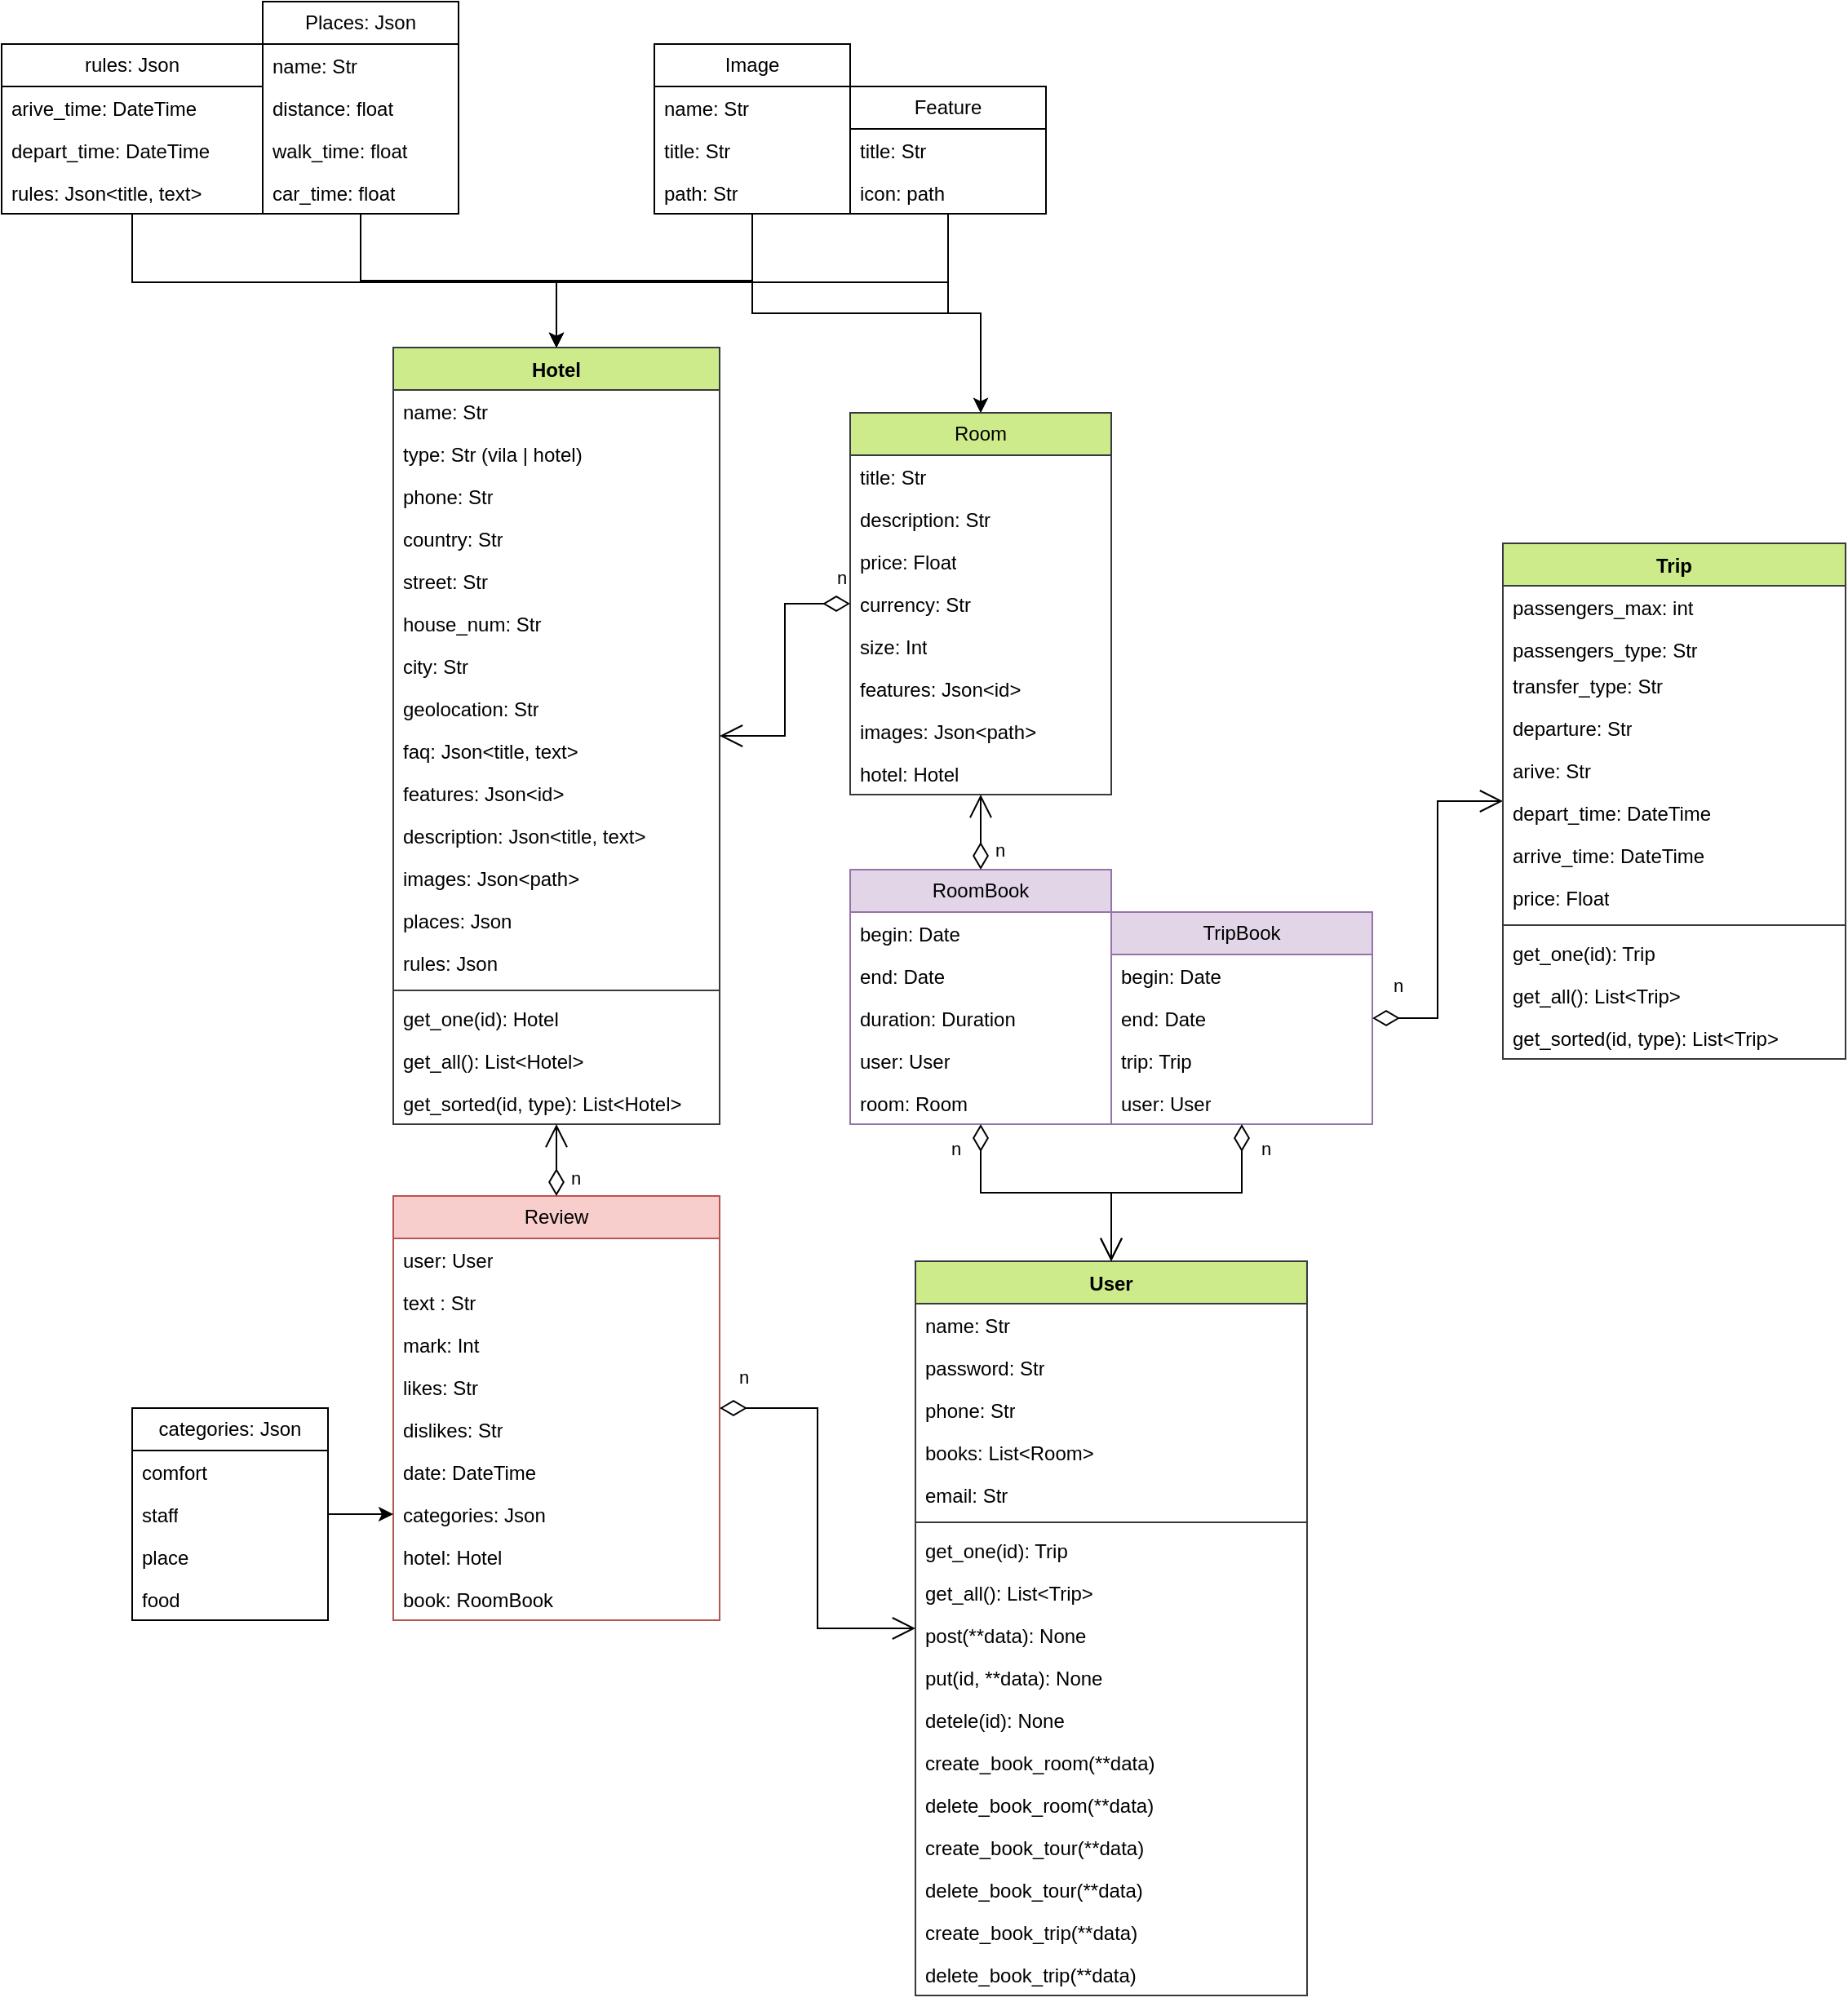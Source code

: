 <mxfile version="22.1.22" type="embed">
  <diagram name="Страница — 1" id="p5hMcluZ12smiGyu34lF">
    <mxGraphModel dx="1557" dy="760" grid="1" gridSize="10" guides="1" tooltips="1" connect="1" arrows="1" fold="1" page="1" pageScale="1" pageWidth="827" pageHeight="1169" math="0" shadow="0">
      <root>
        <mxCell id="0" />
        <mxCell id="1" parent="0" />
        <mxCell id="Hx9B3YFzggR-XkQ0YlwW-41" value="Review" style="swimlane;fontStyle=0;childLayout=stackLayout;horizontal=1;startSize=26;horizontalStack=0;resizeParent=1;resizeParentMax=0;resizeLast=0;collapsible=1;marginBottom=0;whiteSpace=wrap;html=1;fillColor=#f8cecc;strokeColor=#b85450;" parent="1" vertex="1">
          <mxGeometry x="-560" y="800" width="200" height="260" as="geometry" />
        </mxCell>
        <mxCell id="Hx9B3YFzggR-XkQ0YlwW-42" value="user: User" style="text;strokeColor=none;fillColor=none;align=left;verticalAlign=top;spacingLeft=4;spacingRight=4;overflow=hidden;rotatable=0;points=[[0,0.5],[1,0.5]];portConstraint=eastwest;whiteSpace=wrap;html=1;" parent="Hx9B3YFzggR-XkQ0YlwW-41" vertex="1">
          <mxGeometry y="26" width="200" height="26" as="geometry" />
        </mxCell>
        <mxCell id="Hx9B3YFzggR-XkQ0YlwW-43" value="text : Str" style="text;strokeColor=none;fillColor=none;align=left;verticalAlign=top;spacingLeft=4;spacingRight=4;overflow=hidden;rotatable=0;points=[[0,0.5],[1,0.5]];portConstraint=eastwest;whiteSpace=wrap;html=1;" parent="Hx9B3YFzggR-XkQ0YlwW-41" vertex="1">
          <mxGeometry y="52" width="200" height="26" as="geometry" />
        </mxCell>
        <mxCell id="Hx9B3YFzggR-XkQ0YlwW-64" value="mark: Int" style="text;strokeColor=none;fillColor=none;align=left;verticalAlign=top;spacingLeft=4;spacingRight=4;overflow=hidden;rotatable=0;points=[[0,0.5],[1,0.5]];portConstraint=eastwest;whiteSpace=wrap;html=1;" parent="Hx9B3YFzggR-XkQ0YlwW-41" vertex="1">
          <mxGeometry y="78" width="200" height="26" as="geometry" />
        </mxCell>
        <mxCell id="6WepgIcgm0la8H8Wn228-7" value="likes: Str" style="text;strokeColor=none;fillColor=none;align=left;verticalAlign=top;spacingLeft=4;spacingRight=4;overflow=hidden;rotatable=0;points=[[0,0.5],[1,0.5]];portConstraint=eastwest;whiteSpace=wrap;html=1;" parent="Hx9B3YFzggR-XkQ0YlwW-41" vertex="1">
          <mxGeometry y="104" width="200" height="26" as="geometry" />
        </mxCell>
        <mxCell id="6WepgIcgm0la8H8Wn228-8" value="dislikes: Str" style="text;strokeColor=none;fillColor=none;align=left;verticalAlign=top;spacingLeft=4;spacingRight=4;overflow=hidden;rotatable=0;points=[[0,0.5],[1,0.5]];portConstraint=eastwest;whiteSpace=wrap;html=1;" parent="Hx9B3YFzggR-XkQ0YlwW-41" vertex="1">
          <mxGeometry y="130" width="200" height="26" as="geometry" />
        </mxCell>
        <mxCell id="6WepgIcgm0la8H8Wn228-4" value="date: DateTime" style="text;strokeColor=none;fillColor=none;align=left;verticalAlign=top;spacingLeft=4;spacingRight=4;overflow=hidden;rotatable=0;points=[[0,0.5],[1,0.5]];portConstraint=eastwest;whiteSpace=wrap;html=1;" parent="Hx9B3YFzggR-XkQ0YlwW-41" vertex="1">
          <mxGeometry y="156" width="200" height="26" as="geometry" />
        </mxCell>
        <mxCell id="Hx9B3YFzggR-XkQ0YlwW-85" value="categories: Json" style="text;strokeColor=none;fillColor=none;align=left;verticalAlign=top;spacingLeft=4;spacingRight=4;overflow=hidden;rotatable=0;points=[[0,0.5],[1,0.5]];portConstraint=eastwest;whiteSpace=wrap;html=1;" parent="Hx9B3YFzggR-XkQ0YlwW-41" vertex="1">
          <mxGeometry y="182" width="200" height="26" as="geometry" />
        </mxCell>
        <mxCell id="Hx9B3YFzggR-XkQ0YlwW-56" value="hotel: Hotel" style="text;strokeColor=none;fillColor=none;align=left;verticalAlign=top;spacingLeft=4;spacingRight=4;overflow=hidden;rotatable=0;points=[[0,0.5],[1,0.5]];portConstraint=eastwest;whiteSpace=wrap;html=1;" parent="Hx9B3YFzggR-XkQ0YlwW-41" vertex="1">
          <mxGeometry y="208" width="200" height="26" as="geometry" />
        </mxCell>
        <mxCell id="6WepgIcgm0la8H8Wn228-6" value="book: RoomBook" style="text;strokeColor=none;fillColor=none;align=left;verticalAlign=top;spacingLeft=4;spacingRight=4;overflow=hidden;rotatable=0;points=[[0,0.5],[1,0.5]];portConstraint=eastwest;whiteSpace=wrap;html=1;" parent="Hx9B3YFzggR-XkQ0YlwW-41" vertex="1">
          <mxGeometry y="234" width="200" height="26" as="geometry" />
        </mxCell>
        <mxCell id="6WepgIcgm0la8H8Wn228-39" style="edgeStyle=orthogonalEdgeStyle;rounded=0;orthogonalLoop=1;jettySize=auto;html=1;" parent="1" source="Hx9B3YFzggR-XkQ0YlwW-57" target="E9uHdFI5KdrfuKEzFruB-1" edge="1">
          <mxGeometry relative="1" as="geometry">
            <Array as="points">
              <mxPoint x="-220" y="240" />
              <mxPoint x="-460" y="240" />
            </Array>
          </mxGeometry>
        </mxCell>
        <mxCell id="6WepgIcgm0la8H8Wn228-41" style="edgeStyle=orthogonalEdgeStyle;rounded=0;orthogonalLoop=1;jettySize=auto;html=1;" parent="1" source="Hx9B3YFzggR-XkQ0YlwW-57" target="Hx9B3YFzggR-XkQ0YlwW-86" edge="1">
          <mxGeometry relative="1" as="geometry" />
        </mxCell>
        <mxCell id="Hx9B3YFzggR-XkQ0YlwW-57" value="Feature" style="swimlane;fontStyle=0;childLayout=stackLayout;horizontal=1;startSize=26;horizontalStack=0;resizeParent=1;resizeParentMax=0;resizeLast=0;collapsible=1;marginBottom=0;whiteSpace=wrap;html=1;" parent="1" vertex="1">
          <mxGeometry x="-280" y="120" width="120" height="78" as="geometry" />
        </mxCell>
        <mxCell id="Hx9B3YFzggR-XkQ0YlwW-59" value="title: Str" style="text;strokeColor=none;fillColor=none;align=left;verticalAlign=top;spacingLeft=4;spacingRight=4;overflow=hidden;rotatable=0;points=[[0,0.5],[1,0.5]];portConstraint=eastwest;whiteSpace=wrap;html=1;" parent="Hx9B3YFzggR-XkQ0YlwW-57" vertex="1">
          <mxGeometry y="26" width="120" height="26" as="geometry" />
        </mxCell>
        <mxCell id="Hx9B3YFzggR-XkQ0YlwW-61" value="icon: path" style="text;strokeColor=none;fillColor=none;align=left;verticalAlign=top;spacingLeft=4;spacingRight=4;overflow=hidden;rotatable=0;points=[[0,0.5],[1,0.5]];portConstraint=eastwest;whiteSpace=wrap;html=1;" parent="Hx9B3YFzggR-XkQ0YlwW-57" vertex="1">
          <mxGeometry y="52" width="120" height="26" as="geometry" />
        </mxCell>
        <mxCell id="6WepgIcgm0la8H8Wn228-35" style="edgeStyle=orthogonalEdgeStyle;rounded=0;orthogonalLoop=1;jettySize=auto;html=1;" parent="1" source="Hx9B3YFzggR-XkQ0YlwW-79" target="Hx9B3YFzggR-XkQ0YlwW-85" edge="1">
          <mxGeometry relative="1" as="geometry" />
        </mxCell>
        <mxCell id="Hx9B3YFzggR-XkQ0YlwW-79" value="categories: Json" style="swimlane;fontStyle=0;childLayout=stackLayout;horizontal=1;startSize=26;horizontalStack=0;resizeParent=1;resizeParentMax=0;resizeLast=0;collapsible=1;marginBottom=0;whiteSpace=wrap;html=1;" parent="1" vertex="1">
          <mxGeometry x="-720" y="930" width="120" height="130" as="geometry" />
        </mxCell>
        <mxCell id="Hx9B3YFzggR-XkQ0YlwW-81" value="comfort" style="text;align=left;verticalAlign=top;spacingLeft=4;spacingRight=4;overflow=hidden;rotatable=0;points=[[0,0.5],[1,0.5]];portConstraint=eastwest;whiteSpace=wrap;html=1;" parent="Hx9B3YFzggR-XkQ0YlwW-79" vertex="1">
          <mxGeometry y="26" width="120" height="26" as="geometry" />
        </mxCell>
        <mxCell id="Hx9B3YFzggR-XkQ0YlwW-82" value="staff" style="text;strokeColor=none;fillColor=none;align=left;verticalAlign=top;spacingLeft=4;spacingRight=4;overflow=hidden;rotatable=0;points=[[0,0.5],[1,0.5]];portConstraint=eastwest;whiteSpace=wrap;html=1;" parent="Hx9B3YFzggR-XkQ0YlwW-79" vertex="1">
          <mxGeometry y="52" width="120" height="26" as="geometry" />
        </mxCell>
        <mxCell id="Hx9B3YFzggR-XkQ0YlwW-83" value="place" style="text;align=left;verticalAlign=top;spacingLeft=4;spacingRight=4;overflow=hidden;rotatable=0;points=[[0,0.5],[1,0.5]];portConstraint=eastwest;whiteSpace=wrap;html=1;" parent="Hx9B3YFzggR-XkQ0YlwW-79" vertex="1">
          <mxGeometry y="78" width="120" height="26" as="geometry" />
        </mxCell>
        <mxCell id="Hx9B3YFzggR-XkQ0YlwW-84" value="food" style="text;strokeColor=none;fillColor=none;align=left;verticalAlign=top;spacingLeft=4;spacingRight=4;overflow=hidden;rotatable=0;points=[[0,0.5],[1,0.5]];portConstraint=eastwest;whiteSpace=wrap;html=1;" parent="Hx9B3YFzggR-XkQ0YlwW-79" vertex="1">
          <mxGeometry y="104" width="120" height="26" as="geometry" />
        </mxCell>
        <mxCell id="Hx9B3YFzggR-XkQ0YlwW-86" value="Room" style="swimlane;fontStyle=0;childLayout=stackLayout;horizontal=1;startSize=26;fillColor=#cdeb8b;horizontalStack=0;resizeParent=1;resizeParentMax=0;resizeLast=0;collapsible=1;marginBottom=0;whiteSpace=wrap;html=1;strokeColor=#36393d;" parent="1" vertex="1">
          <mxGeometry x="-280" y="320" width="160" height="234" as="geometry" />
        </mxCell>
        <mxCell id="Hx9B3YFzggR-XkQ0YlwW-87" value="title: Str&amp;nbsp;" style="text;strokeColor=none;fillColor=none;align=left;verticalAlign=top;spacingLeft=4;spacingRight=4;overflow=hidden;rotatable=0;points=[[0,0.5],[1,0.5]];portConstraint=eastwest;whiteSpace=wrap;html=1;" parent="Hx9B3YFzggR-XkQ0YlwW-86" vertex="1">
          <mxGeometry y="26" width="160" height="26" as="geometry" />
        </mxCell>
        <mxCell id="Hx9B3YFzggR-XkQ0YlwW-88" value="description: Str" style="text;strokeColor=none;fillColor=none;align=left;verticalAlign=top;spacingLeft=4;spacingRight=4;overflow=hidden;rotatable=0;points=[[0,0.5],[1,0.5]];portConstraint=eastwest;whiteSpace=wrap;html=1;" parent="Hx9B3YFzggR-XkQ0YlwW-86" vertex="1">
          <mxGeometry y="52" width="160" height="26" as="geometry" />
        </mxCell>
        <mxCell id="JrtOrTjoOMpsMlWR7BbE-1" value="price: Float" style="text;strokeColor=none;fillColor=none;align=left;verticalAlign=top;spacingLeft=4;spacingRight=4;overflow=hidden;rotatable=0;points=[[0,0.5],[1,0.5]];portConstraint=eastwest;whiteSpace=wrap;html=1;" parent="Hx9B3YFzggR-XkQ0YlwW-86" vertex="1">
          <mxGeometry y="78" width="160" height="26" as="geometry" />
        </mxCell>
        <mxCell id="JrtOrTjoOMpsMlWR7BbE-2" value="currency: Str" style="text;strokeColor=none;fillColor=none;align=left;verticalAlign=top;spacingLeft=4;spacingRight=4;overflow=hidden;rotatable=0;points=[[0,0.5],[1,0.5]];portConstraint=eastwest;whiteSpace=wrap;html=1;" parent="Hx9B3YFzggR-XkQ0YlwW-86" vertex="1">
          <mxGeometry y="104" width="160" height="26" as="geometry" />
        </mxCell>
        <mxCell id="JrtOrTjoOMpsMlWR7BbE-3" value="size: Int" style="text;strokeColor=none;fillColor=none;align=left;verticalAlign=top;spacingLeft=4;spacingRight=4;overflow=hidden;rotatable=0;points=[[0,0.5],[1,0.5]];portConstraint=eastwest;whiteSpace=wrap;html=1;" parent="Hx9B3YFzggR-XkQ0YlwW-86" vertex="1">
          <mxGeometry y="130" width="160" height="26" as="geometry" />
        </mxCell>
        <mxCell id="JrtOrTjoOMpsMlWR7BbE-4" value="features: Json&amp;lt;id&amp;gt;" style="text;strokeColor=none;fillColor=none;align=left;verticalAlign=top;spacingLeft=4;spacingRight=4;overflow=hidden;rotatable=0;points=[[0,0.5],[1,0.5]];portConstraint=eastwest;whiteSpace=wrap;html=1;" parent="Hx9B3YFzggR-XkQ0YlwW-86" vertex="1">
          <mxGeometry y="156" width="160" height="26" as="geometry" />
        </mxCell>
        <mxCell id="JrtOrTjoOMpsMlWR7BbE-7" value="images: Json&amp;lt;path&amp;gt;" style="text;strokeColor=none;fillColor=none;align=left;verticalAlign=top;spacingLeft=4;spacingRight=4;overflow=hidden;rotatable=0;points=[[0,0.5],[1,0.5]];portConstraint=eastwest;whiteSpace=wrap;html=1;" parent="Hx9B3YFzggR-XkQ0YlwW-86" vertex="1">
          <mxGeometry y="182" width="160" height="26" as="geometry" />
        </mxCell>
        <mxCell id="6WepgIcgm0la8H8Wn228-31" value="hotel: Hotel" style="text;strokeColor=none;fillColor=none;align=left;verticalAlign=top;spacingLeft=4;spacingRight=4;overflow=hidden;rotatable=0;points=[[0,0.5],[1,0.5]];portConstraint=eastwest;whiteSpace=wrap;html=1;" parent="Hx9B3YFzggR-XkQ0YlwW-86" vertex="1">
          <mxGeometry y="208" width="160" height="26" as="geometry" />
        </mxCell>
        <mxCell id="6WepgIcgm0la8H8Wn228-36" style="edgeStyle=orthogonalEdgeStyle;rounded=0;orthogonalLoop=1;jettySize=auto;html=1;" parent="1" source="jICVDOvCESL_iFq_EcYv-5" target="E9uHdFI5KdrfuKEzFruB-1" edge="1">
          <mxGeometry relative="1" as="geometry" />
        </mxCell>
        <mxCell id="jICVDOvCESL_iFq_EcYv-5" value="Places&lt;span style=&quot;text-align: left;&quot;&gt;: Json&lt;/span&gt;" style="swimlane;fontStyle=0;childLayout=stackLayout;horizontal=1;startSize=26;fillColor=none;horizontalStack=0;resizeParent=1;resizeParentMax=0;resizeLast=0;collapsible=1;marginBottom=0;whiteSpace=wrap;html=1;" parent="1" vertex="1">
          <mxGeometry x="-640" y="68" width="120" height="130" as="geometry" />
        </mxCell>
        <mxCell id="jICVDOvCESL_iFq_EcYv-6" value="name: Str" style="text;strokeColor=none;fillColor=none;align=left;verticalAlign=top;spacingLeft=4;spacingRight=4;overflow=hidden;rotatable=0;points=[[0,0.5],[1,0.5]];portConstraint=eastwest;whiteSpace=wrap;html=1;" parent="jICVDOvCESL_iFq_EcYv-5" vertex="1">
          <mxGeometry y="26" width="120" height="26" as="geometry" />
        </mxCell>
        <mxCell id="jICVDOvCESL_iFq_EcYv-7" value="distance: float" style="text;strokeColor=none;fillColor=none;align=left;verticalAlign=top;spacingLeft=4;spacingRight=4;overflow=hidden;rotatable=0;points=[[0,0.5],[1,0.5]];portConstraint=eastwest;whiteSpace=wrap;html=1;" parent="jICVDOvCESL_iFq_EcYv-5" vertex="1">
          <mxGeometry y="52" width="120" height="26" as="geometry" />
        </mxCell>
        <mxCell id="jICVDOvCESL_iFq_EcYv-10" value="walk_time: float" style="text;strokeColor=none;fillColor=none;align=left;verticalAlign=top;spacingLeft=4;spacingRight=4;overflow=hidden;rotatable=0;points=[[0,0.5],[1,0.5]];portConstraint=eastwest;whiteSpace=wrap;html=1;" parent="jICVDOvCESL_iFq_EcYv-5" vertex="1">
          <mxGeometry y="78" width="120" height="26" as="geometry" />
        </mxCell>
        <mxCell id="jICVDOvCESL_iFq_EcYv-8" value="car_time: float" style="text;strokeColor=none;fillColor=none;align=left;verticalAlign=top;spacingLeft=4;spacingRight=4;overflow=hidden;rotatable=0;points=[[0,0.5],[1,0.5]];portConstraint=eastwest;whiteSpace=wrap;html=1;" parent="jICVDOvCESL_iFq_EcYv-5" vertex="1">
          <mxGeometry y="104" width="120" height="26" as="geometry" />
        </mxCell>
        <mxCell id="RuQrUU8VTZqXBXEjSGmL-28" value="RoomBook" style="swimlane;fontStyle=0;childLayout=stackLayout;horizontal=1;startSize=26;fillColor=#e1d5e7;horizontalStack=0;resizeParent=1;resizeParentMax=0;resizeLast=0;collapsible=1;marginBottom=0;whiteSpace=wrap;html=1;strokeColor=#9673a6;" parent="1" vertex="1">
          <mxGeometry x="-280" y="600" width="160" height="156" as="geometry" />
        </mxCell>
        <mxCell id="RuQrUU8VTZqXBXEjSGmL-38" value="begin: Date" style="text;strokeColor=none;fillColor=none;align=left;verticalAlign=top;spacingLeft=4;spacingRight=4;overflow=hidden;rotatable=0;points=[[0,0.5],[1,0.5]];portConstraint=eastwest;whiteSpace=wrap;html=1;" parent="RuQrUU8VTZqXBXEjSGmL-28" vertex="1">
          <mxGeometry y="26" width="160" height="26" as="geometry" />
        </mxCell>
        <mxCell id="JrtOrTjoOMpsMlWR7BbE-10" value="end: Date" style="text;strokeColor=none;fillColor=none;align=left;verticalAlign=top;spacingLeft=4;spacingRight=4;overflow=hidden;rotatable=0;points=[[0,0.5],[1,0.5]];portConstraint=eastwest;whiteSpace=wrap;html=1;" parent="RuQrUU8VTZqXBXEjSGmL-28" vertex="1">
          <mxGeometry y="52" width="160" height="26" as="geometry" />
        </mxCell>
        <mxCell id="JrtOrTjoOMpsMlWR7BbE-11" value="duration: Duration" style="text;strokeColor=none;fillColor=none;align=left;verticalAlign=top;spacingLeft=4;spacingRight=4;overflow=hidden;rotatable=0;points=[[0,0.5],[1,0.5]];portConstraint=eastwest;whiteSpace=wrap;html=1;" parent="RuQrUU8VTZqXBXEjSGmL-28" vertex="1">
          <mxGeometry y="78" width="160" height="26" as="geometry" />
        </mxCell>
        <mxCell id="RuQrUU8VTZqXBXEjSGmL-31" value="user: User" style="text;strokeColor=none;fillColor=none;align=left;verticalAlign=top;spacingLeft=4;spacingRight=4;overflow=hidden;rotatable=0;points=[[0,0.5],[1,0.5]];portConstraint=eastwest;whiteSpace=wrap;html=1;" parent="RuQrUU8VTZqXBXEjSGmL-28" vertex="1">
          <mxGeometry y="104" width="160" height="26" as="geometry" />
        </mxCell>
        <mxCell id="RuQrUU8VTZqXBXEjSGmL-30" value="room: Room" style="text;strokeColor=none;fillColor=none;align=left;verticalAlign=top;spacingLeft=4;spacingRight=4;overflow=hidden;rotatable=0;points=[[0,0.5],[1,0.5]];portConstraint=eastwest;whiteSpace=wrap;html=1;" parent="RuQrUU8VTZqXBXEjSGmL-28" vertex="1">
          <mxGeometry y="130" width="160" height="26" as="geometry" />
        </mxCell>
        <mxCell id="RuQrUU8VTZqXBXEjSGmL-44" value="TripBook" style="swimlane;fontStyle=0;childLayout=stackLayout;horizontal=1;startSize=26;fillColor=#e1d5e7;horizontalStack=0;resizeParent=1;resizeParentMax=0;resizeLast=0;collapsible=1;marginBottom=0;whiteSpace=wrap;html=1;strokeColor=#9673a6;" parent="1" vertex="1">
          <mxGeometry x="-120" y="626" width="160" height="130" as="geometry" />
        </mxCell>
        <mxCell id="6WepgIcgm0la8H8Wn228-1" value="begin: Date" style="text;strokeColor=none;fillColor=none;align=left;verticalAlign=top;spacingLeft=4;spacingRight=4;overflow=hidden;rotatable=0;points=[[0,0.5],[1,0.5]];portConstraint=eastwest;whiteSpace=wrap;html=1;" parent="RuQrUU8VTZqXBXEjSGmL-44" vertex="1">
          <mxGeometry y="26" width="160" height="26" as="geometry" />
        </mxCell>
        <mxCell id="6WepgIcgm0la8H8Wn228-2" value="end: Date" style="text;strokeColor=none;fillColor=none;align=left;verticalAlign=top;spacingLeft=4;spacingRight=4;overflow=hidden;rotatable=0;points=[[0,0.5],[1,0.5]];portConstraint=eastwest;whiteSpace=wrap;html=1;" parent="RuQrUU8VTZqXBXEjSGmL-44" vertex="1">
          <mxGeometry y="52" width="160" height="26" as="geometry" />
        </mxCell>
        <mxCell id="RuQrUU8VTZqXBXEjSGmL-45" value="trip: Trip" style="text;strokeColor=none;fillColor=none;align=left;verticalAlign=top;spacingLeft=4;spacingRight=4;overflow=hidden;rotatable=0;points=[[0,0.5],[1,0.5]];portConstraint=eastwest;whiteSpace=wrap;html=1;" parent="RuQrUU8VTZqXBXEjSGmL-44" vertex="1">
          <mxGeometry y="78" width="160" height="26" as="geometry" />
        </mxCell>
        <mxCell id="RuQrUU8VTZqXBXEjSGmL-46" value="user: User" style="text;strokeColor=none;fillColor=none;align=left;verticalAlign=top;spacingLeft=4;spacingRight=4;overflow=hidden;rotatable=0;points=[[0,0.5],[1,0.5]];portConstraint=eastwest;whiteSpace=wrap;html=1;" parent="RuQrUU8VTZqXBXEjSGmL-44" vertex="1">
          <mxGeometry y="104" width="160" height="26" as="geometry" />
        </mxCell>
        <mxCell id="RuQrUU8VTZqXBXEjSGmL-60" value="n" style="endArrow=open;html=1;endSize=12;startArrow=diamondThin;startSize=14;startFill=0;edgeStyle=orthogonalEdgeStyle;align=left;verticalAlign=bottom;rounded=0;" parent="1" source="RuQrUU8VTZqXBXEjSGmL-44" target="E9uHdFI5KdrfuKEzFruB-10" edge="1">
          <mxGeometry x="-0.903" y="11" relative="1" as="geometry">
            <mxPoint x="101" y="297" as="sourcePoint" />
            <mxPoint x="141" y="316" as="targetPoint" />
            <mxPoint as="offset" />
          </mxGeometry>
        </mxCell>
        <mxCell id="E9uHdFI5KdrfuKEzFruB-1" value="Hotel" style="swimlane;fontStyle=1;align=center;verticalAlign=top;childLayout=stackLayout;horizontal=1;startSize=26;horizontalStack=0;resizeParent=1;resizeParentMax=0;resizeLast=0;collapsible=1;marginBottom=0;whiteSpace=wrap;html=1;fillColor=#cdeb8b;strokeColor=#36393d;" parent="1" vertex="1">
          <mxGeometry x="-560" y="280" width="200" height="476" as="geometry" />
        </mxCell>
        <mxCell id="Hx9B3YFzggR-XkQ0YlwW-4" value="name: Str" style="text;strokeColor=none;fillColor=none;align=left;verticalAlign=top;spacingLeft=4;spacingRight=4;overflow=hidden;rotatable=0;points=[[0,0.5],[1,0.5]];portConstraint=eastwest;whiteSpace=wrap;html=1;" parent="E9uHdFI5KdrfuKEzFruB-1" vertex="1">
          <mxGeometry y="26" width="200" height="26" as="geometry" />
        </mxCell>
        <mxCell id="RuQrUU8VTZqXBXEjSGmL-19" value="type: Str (vila | hotel)" style="text;strokeColor=none;fillColor=none;align=left;verticalAlign=top;spacingLeft=4;spacingRight=4;overflow=hidden;rotatable=0;points=[[0,0.5],[1,0.5]];portConstraint=eastwest;whiteSpace=wrap;html=1;" parent="E9uHdFI5KdrfuKEzFruB-1" vertex="1">
          <mxGeometry y="52" width="200" height="26" as="geometry" />
        </mxCell>
        <mxCell id="Hx9B3YFzggR-XkQ0YlwW-26" value="phone: Str" style="text;strokeColor=none;fillColor=none;align=left;verticalAlign=top;spacingLeft=4;spacingRight=4;overflow=hidden;rotatable=0;points=[[0,0.5],[1,0.5]];portConstraint=eastwest;whiteSpace=wrap;html=1;" parent="E9uHdFI5KdrfuKEzFruB-1" vertex="1">
          <mxGeometry y="78" width="200" height="26" as="geometry" />
        </mxCell>
        <mxCell id="E9uHdFI5KdrfuKEzFruB-5" value="country: Str" style="text;strokeColor=none;fillColor=none;align=left;verticalAlign=top;spacingLeft=4;spacingRight=4;overflow=hidden;rotatable=0;points=[[0,0.5],[1,0.5]];portConstraint=eastwest;whiteSpace=wrap;html=1;" parent="E9uHdFI5KdrfuKEzFruB-1" vertex="1">
          <mxGeometry y="104" width="200" height="26" as="geometry" />
        </mxCell>
        <mxCell id="Hx9B3YFzggR-XkQ0YlwW-20" value="street: Str" style="text;strokeColor=none;fillColor=none;align=left;verticalAlign=top;spacingLeft=4;spacingRight=4;overflow=hidden;rotatable=0;points=[[0,0.5],[1,0.5]];portConstraint=eastwest;whiteSpace=wrap;html=1;" parent="E9uHdFI5KdrfuKEzFruB-1" vertex="1">
          <mxGeometry y="130" width="200" height="26" as="geometry" />
        </mxCell>
        <mxCell id="Hx9B3YFzggR-XkQ0YlwW-21" value="house_num: Str" style="text;strokeColor=none;fillColor=none;align=left;verticalAlign=top;spacingLeft=4;spacingRight=4;overflow=hidden;rotatable=0;points=[[0,0.5],[1,0.5]];portConstraint=eastwest;whiteSpace=wrap;html=1;" parent="E9uHdFI5KdrfuKEzFruB-1" vertex="1">
          <mxGeometry y="156" width="200" height="26" as="geometry" />
        </mxCell>
        <mxCell id="Hx9B3YFzggR-XkQ0YlwW-15" value="city: Str" style="text;strokeColor=none;fillColor=none;align=left;verticalAlign=top;spacingLeft=4;spacingRight=4;overflow=hidden;rotatable=0;points=[[0,0.5],[1,0.5]];portConstraint=eastwest;whiteSpace=wrap;html=1;" parent="E9uHdFI5KdrfuKEzFruB-1" vertex="1">
          <mxGeometry y="182" width="200" height="26" as="geometry" />
        </mxCell>
        <mxCell id="Hx9B3YFzggR-XkQ0YlwW-23" value="geolocation: Str" style="text;strokeColor=none;fillColor=none;align=left;verticalAlign=top;spacingLeft=4;spacingRight=4;overflow=hidden;rotatable=0;points=[[0,0.5],[1,0.5]];portConstraint=eastwest;whiteSpace=wrap;html=1;" parent="E9uHdFI5KdrfuKEzFruB-1" vertex="1">
          <mxGeometry y="208" width="200" height="26" as="geometry" />
        </mxCell>
        <mxCell id="6WepgIcgm0la8H8Wn228-11" value="faq: Json&amp;lt;title, text&amp;gt;" style="text;strokeColor=none;fillColor=none;align=left;verticalAlign=top;spacingLeft=4;spacingRight=4;overflow=hidden;rotatable=0;points=[[0,0.5],[1,0.5]];portConstraint=eastwest;whiteSpace=wrap;html=1;" parent="E9uHdFI5KdrfuKEzFruB-1" vertex="1">
          <mxGeometry y="234" width="200" height="26" as="geometry" />
        </mxCell>
        <mxCell id="JrtOrTjoOMpsMlWR7BbE-6" value="features: Json&amp;lt;id&amp;gt;" style="text;strokeColor=none;fillColor=none;align=left;verticalAlign=top;spacingLeft=4;spacingRight=4;overflow=hidden;rotatable=0;points=[[0,0.5],[1,0.5]];portConstraint=eastwest;whiteSpace=wrap;html=1;" parent="E9uHdFI5KdrfuKEzFruB-1" vertex="1">
          <mxGeometry y="260" width="200" height="26" as="geometry" />
        </mxCell>
        <mxCell id="6WepgIcgm0la8H8Wn228-10" value="description: Json&amp;lt;title, text&amp;gt;" style="text;strokeColor=none;fillColor=none;align=left;verticalAlign=top;spacingLeft=4;spacingRight=4;overflow=hidden;rotatable=0;points=[[0,0.5],[1,0.5]];portConstraint=eastwest;whiteSpace=wrap;html=1;" parent="E9uHdFI5KdrfuKEzFruB-1" vertex="1">
          <mxGeometry y="286" width="200" height="26" as="geometry" />
        </mxCell>
        <mxCell id="JrtOrTjoOMpsMlWR7BbE-8" value="images: Json&amp;lt;path&amp;gt;" style="text;strokeColor=none;fillColor=none;align=left;verticalAlign=top;spacingLeft=4;spacingRight=4;overflow=hidden;rotatable=0;points=[[0,0.5],[1,0.5]];portConstraint=eastwest;whiteSpace=wrap;html=1;" parent="E9uHdFI5KdrfuKEzFruB-1" vertex="1">
          <mxGeometry y="312" width="200" height="26" as="geometry" />
        </mxCell>
        <mxCell id="JrtOrTjoOMpsMlWR7BbE-9" value="places: Json" style="text;strokeColor=none;fillColor=none;align=left;verticalAlign=top;spacingLeft=4;spacingRight=4;overflow=hidden;rotatable=0;points=[[0,0.5],[1,0.5]];portConstraint=eastwest;whiteSpace=wrap;html=1;" parent="E9uHdFI5KdrfuKEzFruB-1" vertex="1">
          <mxGeometry y="338" width="200" height="26" as="geometry" />
        </mxCell>
        <mxCell id="Hx9B3YFzggR-XkQ0YlwW-35" value="rules: Json" style="text;strokeColor=none;fillColor=none;align=left;verticalAlign=top;spacingLeft=4;spacingRight=4;overflow=hidden;rotatable=0;points=[[0,0.5],[1,0.5]];portConstraint=eastwest;whiteSpace=wrap;html=1;" parent="E9uHdFI5KdrfuKEzFruB-1" vertex="1">
          <mxGeometry y="364" width="200" height="26" as="geometry" />
        </mxCell>
        <mxCell id="E9uHdFI5KdrfuKEzFruB-3" value="" style="line;strokeWidth=1;fillColor=none;align=left;verticalAlign=middle;spacingTop=-1;spacingLeft=3;spacingRight=3;rotatable=0;labelPosition=right;points=[];portConstraint=eastwest;strokeColor=inherit;" parent="E9uHdFI5KdrfuKEzFruB-1" vertex="1">
          <mxGeometry y="390" width="200" height="8" as="geometry" />
        </mxCell>
        <mxCell id="E9uHdFI5KdrfuKEzFruB-4" value="get_one(id): Hotel" style="text;strokeColor=none;fillColor=none;align=left;verticalAlign=top;spacingLeft=4;spacingRight=4;overflow=hidden;rotatable=0;points=[[0,0.5],[1,0.5]];portConstraint=eastwest;whiteSpace=wrap;html=1;" parent="E9uHdFI5KdrfuKEzFruB-1" vertex="1">
          <mxGeometry y="398" width="200" height="26" as="geometry" />
        </mxCell>
        <mxCell id="E9uHdFI5KdrfuKEzFruB-6" value="get_all(): List&amp;lt;Hotel&amp;gt;" style="text;strokeColor=none;fillColor=none;align=left;verticalAlign=top;spacingLeft=4;spacingRight=4;overflow=hidden;rotatable=0;points=[[0,0.5],[1,0.5]];portConstraint=eastwest;whiteSpace=wrap;html=1;" parent="E9uHdFI5KdrfuKEzFruB-1" vertex="1">
          <mxGeometry y="424" width="200" height="26" as="geometry" />
        </mxCell>
        <mxCell id="E9uHdFI5KdrfuKEzFruB-7" value="get_sorted(id, type): List&amp;lt;Hotel&amp;gt;" style="text;strokeColor=none;fillColor=none;align=left;verticalAlign=top;spacingLeft=4;spacingRight=4;overflow=hidden;rotatable=0;points=[[0,0.5],[1,0.5]];portConstraint=eastwest;whiteSpace=wrap;html=1;" parent="E9uHdFI5KdrfuKEzFruB-1" vertex="1">
          <mxGeometry y="450" width="200" height="26" as="geometry" />
        </mxCell>
        <mxCell id="E9uHdFI5KdrfuKEzFruB-10" value="Trip" style="swimlane;fontStyle=1;align=center;verticalAlign=top;childLayout=stackLayout;horizontal=1;startSize=26;horizontalStack=0;resizeParent=1;resizeParentMax=0;resizeLast=0;collapsible=1;marginBottom=0;whiteSpace=wrap;html=1;fillColor=#cdeb8b;strokeColor=#36393d;" parent="1" vertex="1">
          <mxGeometry x="120" y="400" width="210" height="316" as="geometry" />
        </mxCell>
        <mxCell id="36" value="passengers_max: int" style="text;strokeColor=none;fillColor=none;align=left;verticalAlign=top;spacingLeft=4;spacingRight=4;overflow=hidden;rotatable=0;points=[[0,0.5],[1,0.5]];portConstraint=eastwest;whiteSpace=wrap;html=1;" parent="E9uHdFI5KdrfuKEzFruB-10" vertex="1">
          <mxGeometry y="26" width="210" height="26" as="geometry" />
        </mxCell>
        <mxCell id="54" value="passengers_type: Str" style="text;strokeColor=none;fillColor=none;align=left;verticalAlign=top;spacingLeft=4;spacingRight=4;overflow=hidden;rotatable=0;points=[[0,0.5],[1,0.5]];portConstraint=eastwest;whiteSpace=wrap;html=1;" parent="E9uHdFI5KdrfuKEzFruB-10" vertex="1">
          <mxGeometry y="52" width="210" height="22" as="geometry" />
        </mxCell>
        <mxCell id="55" value="transfer_type: Str" style="text;strokeColor=none;fillColor=none;align=left;verticalAlign=top;spacingLeft=4;spacingRight=4;overflow=hidden;rotatable=0;points=[[0,0.5],[1,0.5]];portConstraint=eastwest;whiteSpace=wrap;html=1;" parent="E9uHdFI5KdrfuKEzFruB-10" vertex="1">
          <mxGeometry y="74" width="210" height="26" as="geometry" />
        </mxCell>
        <mxCell id="58" value="departure: Str" style="text;strokeColor=none;fillColor=none;align=left;verticalAlign=top;spacingLeft=4;spacingRight=4;overflow=hidden;rotatable=0;points=[[0,0.5],[1,0.5]];portConstraint=eastwest;whiteSpace=wrap;html=1;" parent="E9uHdFI5KdrfuKEzFruB-10" vertex="1">
          <mxGeometry y="100" width="210" height="26" as="geometry" />
        </mxCell>
        <mxCell id="60" value="arive: Str" style="text;strokeColor=none;fillColor=none;align=left;verticalAlign=top;spacingLeft=4;spacingRight=4;overflow=hidden;rotatable=0;points=[[0,0.5],[1,0.5]];portConstraint=eastwest;whiteSpace=wrap;html=1;" parent="E9uHdFI5KdrfuKEzFruB-10" vertex="1">
          <mxGeometry y="126" width="210" height="26" as="geometry" />
        </mxCell>
        <mxCell id="RuQrUU8VTZqXBXEjSGmL-50" value="depart_time: DateTime" style="text;strokeColor=none;fillColor=none;align=left;verticalAlign=top;spacingLeft=4;spacingRight=4;overflow=hidden;rotatable=0;points=[[0,0.5],[1,0.5]];portConstraint=eastwest;whiteSpace=wrap;html=1;" parent="E9uHdFI5KdrfuKEzFruB-10" vertex="1">
          <mxGeometry y="152" width="210" height="26" as="geometry" />
        </mxCell>
        <mxCell id="37" value="arrive_time: DateTime" style="text;strokeColor=none;fillColor=none;align=left;verticalAlign=top;spacingLeft=4;spacingRight=4;overflow=hidden;rotatable=0;points=[[0,0.5],[1,0.5]];portConstraint=eastwest;whiteSpace=wrap;html=1;" parent="E9uHdFI5KdrfuKEzFruB-10" vertex="1">
          <mxGeometry y="178" width="210" height="26" as="geometry" />
        </mxCell>
        <mxCell id="41" value="price: Float" style="text;strokeColor=none;fillColor=none;align=left;verticalAlign=top;spacingLeft=4;spacingRight=4;overflow=hidden;rotatable=0;points=[[0,0.5],[1,0.5]];portConstraint=eastwest;whiteSpace=wrap;html=1;" parent="E9uHdFI5KdrfuKEzFruB-10" vertex="1">
          <mxGeometry y="204" width="210" height="26" as="geometry" />
        </mxCell>
        <mxCell id="E9uHdFI5KdrfuKEzFruB-20" value="" style="line;strokeWidth=1;fillColor=none;align=left;verticalAlign=middle;spacingTop=-1;spacingLeft=3;spacingRight=3;rotatable=0;labelPosition=right;points=[];portConstraint=eastwest;strokeColor=inherit;" parent="E9uHdFI5KdrfuKEzFruB-10" vertex="1">
          <mxGeometry y="230" width="210" height="8" as="geometry" />
        </mxCell>
        <mxCell id="E9uHdFI5KdrfuKEzFruB-21" value="get_one(id): Trip" style="text;strokeColor=none;fillColor=none;align=left;verticalAlign=top;spacingLeft=4;spacingRight=4;overflow=hidden;rotatable=0;points=[[0,0.5],[1,0.5]];portConstraint=eastwest;whiteSpace=wrap;html=1;" parent="E9uHdFI5KdrfuKEzFruB-10" vertex="1">
          <mxGeometry y="238" width="210" height="26" as="geometry" />
        </mxCell>
        <mxCell id="E9uHdFI5KdrfuKEzFruB-22" value="get_all(): List&amp;lt;Trip&amp;gt;" style="text;strokeColor=none;fillColor=none;align=left;verticalAlign=top;spacingLeft=4;spacingRight=4;overflow=hidden;rotatable=0;points=[[0,0.5],[1,0.5]];portConstraint=eastwest;whiteSpace=wrap;html=1;" parent="E9uHdFI5KdrfuKEzFruB-10" vertex="1">
          <mxGeometry y="264" width="210" height="26" as="geometry" />
        </mxCell>
        <mxCell id="E9uHdFI5KdrfuKEzFruB-23" value="get_sorted(id, type): List&amp;lt;Trip&amp;gt;" style="text;strokeColor=none;fillColor=none;align=left;verticalAlign=top;spacingLeft=4;spacingRight=4;overflow=hidden;rotatable=0;points=[[0,0.5],[1,0.5]];portConstraint=eastwest;whiteSpace=wrap;html=1;" parent="E9uHdFI5KdrfuKEzFruB-10" vertex="1">
          <mxGeometry y="290" width="210" height="26" as="geometry" />
        </mxCell>
        <mxCell id="E9uHdFI5KdrfuKEzFruB-25" value="User" style="swimlane;fontStyle=1;align=center;verticalAlign=top;childLayout=stackLayout;horizontal=1;startSize=26;horizontalStack=0;resizeParent=1;resizeParentMax=0;resizeLast=0;collapsible=1;marginBottom=0;whiteSpace=wrap;html=1;fillColor=#cdeb8b;strokeColor=#36393d;" parent="1" vertex="1">
          <mxGeometry x="-240" y="840" width="240" height="450" as="geometry" />
        </mxCell>
        <mxCell id="RuQrUU8VTZqXBXEjSGmL-2" value="name: Str" style="text;strokeColor=none;fillColor=none;align=left;verticalAlign=top;spacingLeft=4;spacingRight=4;overflow=hidden;rotatable=0;points=[[0,0.5],[1,0.5]];portConstraint=eastwest;whiteSpace=wrap;html=1;" parent="E9uHdFI5KdrfuKEzFruB-25" vertex="1">
          <mxGeometry y="26" width="240" height="26" as="geometry" />
        </mxCell>
        <mxCell id="RuQrUU8VTZqXBXEjSGmL-27" value="password: Str" style="text;strokeColor=none;fillColor=none;align=left;verticalAlign=top;spacingLeft=4;spacingRight=4;overflow=hidden;rotatable=0;points=[[0,0.5],[1,0.5]];portConstraint=eastwest;whiteSpace=wrap;html=1;" parent="E9uHdFI5KdrfuKEzFruB-25" vertex="1">
          <mxGeometry y="52" width="240" height="26" as="geometry" />
        </mxCell>
        <mxCell id="RuQrUU8VTZqXBXEjSGmL-3" value="phone: Str" style="text;strokeColor=none;fillColor=none;align=left;verticalAlign=top;spacingLeft=4;spacingRight=4;overflow=hidden;rotatable=0;points=[[0,0.5],[1,0.5]];portConstraint=eastwest;whiteSpace=wrap;html=1;" parent="E9uHdFI5KdrfuKEzFruB-25" vertex="1">
          <mxGeometry y="78" width="240" height="26" as="geometry" />
        </mxCell>
        <mxCell id="RuQrUU8VTZqXBXEjSGmL-13" value="books: List&amp;lt;Room&amp;gt;" style="text;strokeColor=none;fillColor=none;align=left;verticalAlign=top;spacingLeft=4;spacingRight=4;overflow=hidden;rotatable=0;points=[[0,0.5],[1,0.5]];portConstraint=eastwest;whiteSpace=wrap;html=1;" parent="E9uHdFI5KdrfuKEzFruB-25" vertex="1">
          <mxGeometry y="104" width="240" height="26" as="geometry" />
        </mxCell>
        <mxCell id="RuQrUU8VTZqXBXEjSGmL-4" value="email: Str" style="text;strokeColor=none;fillColor=none;align=left;verticalAlign=top;spacingLeft=4;spacingRight=4;overflow=hidden;rotatable=0;points=[[0,0.5],[1,0.5]];portConstraint=eastwest;whiteSpace=wrap;html=1;" parent="E9uHdFI5KdrfuKEzFruB-25" vertex="1">
          <mxGeometry y="130" width="240" height="26" as="geometry" />
        </mxCell>
        <mxCell id="E9uHdFI5KdrfuKEzFruB-35" value="" style="line;strokeWidth=1;fillColor=none;align=left;verticalAlign=middle;spacingTop=-1;spacingLeft=3;spacingRight=3;rotatable=0;labelPosition=right;points=[];portConstraint=eastwest;strokeColor=inherit;" parent="E9uHdFI5KdrfuKEzFruB-25" vertex="1">
          <mxGeometry y="156" width="240" height="8" as="geometry" />
        </mxCell>
        <mxCell id="E9uHdFI5KdrfuKEzFruB-36" value="get_one(id): Trip" style="text;strokeColor=none;fillColor=none;align=left;verticalAlign=top;spacingLeft=4;spacingRight=4;overflow=hidden;rotatable=0;points=[[0,0.5],[1,0.5]];portConstraint=eastwest;whiteSpace=wrap;html=1;" parent="E9uHdFI5KdrfuKEzFruB-25" vertex="1">
          <mxGeometry y="164" width="240" height="26" as="geometry" />
        </mxCell>
        <mxCell id="E9uHdFI5KdrfuKEzFruB-37" value="get_all(): List&amp;lt;Trip&amp;gt;" style="text;strokeColor=none;fillColor=none;align=left;verticalAlign=top;spacingLeft=4;spacingRight=4;overflow=hidden;rotatable=0;points=[[0,0.5],[1,0.5]];portConstraint=eastwest;whiteSpace=wrap;html=1;" parent="E9uHdFI5KdrfuKEzFruB-25" vertex="1">
          <mxGeometry y="190" width="240" height="26" as="geometry" />
        </mxCell>
        <mxCell id="E9uHdFI5KdrfuKEzFruB-41" value="post(**data): None" style="text;strokeColor=none;fillColor=none;align=left;verticalAlign=top;spacingLeft=4;spacingRight=4;overflow=hidden;rotatable=0;points=[[0,0.5],[1,0.5]];portConstraint=eastwest;whiteSpace=wrap;html=1;" parent="E9uHdFI5KdrfuKEzFruB-25" vertex="1">
          <mxGeometry y="216" width="240" height="26" as="geometry" />
        </mxCell>
        <mxCell id="E9uHdFI5KdrfuKEzFruB-42" value="put(id, **data): None" style="text;strokeColor=none;fillColor=none;align=left;verticalAlign=top;spacingLeft=4;spacingRight=4;overflow=hidden;rotatable=0;points=[[0,0.5],[1,0.5]];portConstraint=eastwest;whiteSpace=wrap;html=1;" parent="E9uHdFI5KdrfuKEzFruB-25" vertex="1">
          <mxGeometry y="242" width="240" height="26" as="geometry" />
        </mxCell>
        <mxCell id="E9uHdFI5KdrfuKEzFruB-43" value="detele(id): None" style="text;strokeColor=none;fillColor=none;align=left;verticalAlign=top;spacingLeft=4;spacingRight=4;overflow=hidden;rotatable=0;points=[[0,0.5],[1,0.5]];portConstraint=eastwest;whiteSpace=wrap;html=1;" parent="E9uHdFI5KdrfuKEzFruB-25" vertex="1">
          <mxGeometry y="268" width="240" height="26" as="geometry" />
        </mxCell>
        <mxCell id="E9uHdFI5KdrfuKEzFruB-44" value="create_book_room(**data)" style="text;strokeColor=none;fillColor=none;align=left;verticalAlign=top;spacingLeft=4;spacingRight=4;overflow=hidden;rotatable=0;points=[[0,0.5],[1,0.5]];portConstraint=eastwest;whiteSpace=wrap;html=1;" parent="E9uHdFI5KdrfuKEzFruB-25" vertex="1">
          <mxGeometry y="294" width="240" height="26" as="geometry" />
        </mxCell>
        <mxCell id="E9uHdFI5KdrfuKEzFruB-49" value="delete_book_room(**data)" style="text;strokeColor=none;fillColor=none;align=left;verticalAlign=top;spacingLeft=4;spacingRight=4;overflow=hidden;rotatable=0;points=[[0,0.5],[1,0.5]];portConstraint=eastwest;whiteSpace=wrap;html=1;" parent="E9uHdFI5KdrfuKEzFruB-25" vertex="1">
          <mxGeometry y="320" width="240" height="26" as="geometry" />
        </mxCell>
        <mxCell id="E9uHdFI5KdrfuKEzFruB-45" value="create_book_tour(**data)" style="text;strokeColor=none;fillColor=none;align=left;verticalAlign=top;spacingLeft=4;spacingRight=4;overflow=hidden;rotatable=0;points=[[0,0.5],[1,0.5]];portConstraint=eastwest;whiteSpace=wrap;html=1;" parent="E9uHdFI5KdrfuKEzFruB-25" vertex="1">
          <mxGeometry y="346" width="240" height="26" as="geometry" />
        </mxCell>
        <mxCell id="E9uHdFI5KdrfuKEzFruB-50" value="delete_book_tour(**data)" style="text;strokeColor=none;fillColor=none;align=left;verticalAlign=top;spacingLeft=4;spacingRight=4;overflow=hidden;rotatable=0;points=[[0,0.5],[1,0.5]];portConstraint=eastwest;whiteSpace=wrap;html=1;" parent="E9uHdFI5KdrfuKEzFruB-25" vertex="1">
          <mxGeometry y="372" width="240" height="26" as="geometry" />
        </mxCell>
        <mxCell id="E9uHdFI5KdrfuKEzFruB-46" value="create_book_trip(**data)" style="text;strokeColor=none;fillColor=none;align=left;verticalAlign=top;spacingLeft=4;spacingRight=4;overflow=hidden;rotatable=0;points=[[0,0.5],[1,0.5]];portConstraint=eastwest;whiteSpace=wrap;html=1;" parent="E9uHdFI5KdrfuKEzFruB-25" vertex="1">
          <mxGeometry y="398" width="240" height="26" as="geometry" />
        </mxCell>
        <mxCell id="E9uHdFI5KdrfuKEzFruB-51" value="delete_book_trip(**data)" style="text;strokeColor=none;fillColor=none;align=left;verticalAlign=top;spacingLeft=4;spacingRight=4;overflow=hidden;rotatable=0;points=[[0,0.5],[1,0.5]];portConstraint=eastwest;whiteSpace=wrap;html=1;" parent="E9uHdFI5KdrfuKEzFruB-25" vertex="1">
          <mxGeometry y="424" width="240" height="26" as="geometry" />
        </mxCell>
        <mxCell id="6WepgIcgm0la8H8Wn228-38" style="edgeStyle=orthogonalEdgeStyle;rounded=0;orthogonalLoop=1;jettySize=auto;html=1;" parent="1" source="Hx9B3YFzggR-XkQ0YlwW-36" target="E9uHdFI5KdrfuKEzFruB-1" edge="1">
          <mxGeometry relative="1" as="geometry" />
        </mxCell>
        <mxCell id="6WepgIcgm0la8H8Wn228-40" style="edgeStyle=orthogonalEdgeStyle;rounded=0;orthogonalLoop=1;jettySize=auto;html=1;" parent="1" source="Hx9B3YFzggR-XkQ0YlwW-36" target="Hx9B3YFzggR-XkQ0YlwW-86" edge="1">
          <mxGeometry relative="1" as="geometry" />
        </mxCell>
        <mxCell id="Hx9B3YFzggR-XkQ0YlwW-36" value="Image" style="swimlane;fontStyle=0;childLayout=stackLayout;horizontal=1;startSize=26;fillColor=none;horizontalStack=0;resizeParent=1;resizeParentMax=0;resizeLast=0;collapsible=1;marginBottom=0;whiteSpace=wrap;html=1;" parent="1" vertex="1">
          <mxGeometry x="-400" y="94" width="120" height="104" as="geometry" />
        </mxCell>
        <mxCell id="Hx9B3YFzggR-XkQ0YlwW-37" value="name: Str" style="text;strokeColor=none;fillColor=none;align=left;verticalAlign=top;spacingLeft=4;spacingRight=4;overflow=hidden;rotatable=0;points=[[0,0.5],[1,0.5]];portConstraint=eastwest;whiteSpace=wrap;html=1;" parent="Hx9B3YFzggR-XkQ0YlwW-36" vertex="1">
          <mxGeometry y="26" width="120" height="26" as="geometry" />
        </mxCell>
        <mxCell id="Hx9B3YFzggR-XkQ0YlwW-38" value="title: Str" style="text;strokeColor=none;fillColor=none;align=left;verticalAlign=top;spacingLeft=4;spacingRight=4;overflow=hidden;rotatable=0;points=[[0,0.5],[1,0.5]];portConstraint=eastwest;whiteSpace=wrap;html=1;" parent="Hx9B3YFzggR-XkQ0YlwW-36" vertex="1">
          <mxGeometry y="52" width="120" height="26" as="geometry" />
        </mxCell>
        <mxCell id="6WepgIcgm0la8H8Wn228-21" value="path: Str" style="text;strokeColor=none;fillColor=none;align=left;verticalAlign=top;spacingLeft=4;spacingRight=4;overflow=hidden;rotatable=0;points=[[0,0.5],[1,0.5]];portConstraint=eastwest;whiteSpace=wrap;html=1;" parent="Hx9B3YFzggR-XkQ0YlwW-36" vertex="1">
          <mxGeometry y="78" width="120" height="26" as="geometry" />
        </mxCell>
        <mxCell id="6WepgIcgm0la8H8Wn228-37" style="edgeStyle=orthogonalEdgeStyle;rounded=0;orthogonalLoop=1;jettySize=auto;html=1;" parent="1" source="6WepgIcgm0la8H8Wn228-13" target="E9uHdFI5KdrfuKEzFruB-1" edge="1">
          <mxGeometry relative="1" as="geometry">
            <Array as="points">
              <mxPoint x="-720" y="240" />
              <mxPoint x="-460" y="240" />
            </Array>
          </mxGeometry>
        </mxCell>
        <mxCell id="6WepgIcgm0la8H8Wn228-13" value="&lt;span style=&quot;text-align: left;&quot;&gt;rules: Json&lt;/span&gt;" style="swimlane;fontStyle=0;childLayout=stackLayout;horizontal=1;startSize=26;horizontalStack=0;resizeParent=1;resizeParentMax=0;resizeLast=0;collapsible=1;marginBottom=0;whiteSpace=wrap;html=1;" parent="1" vertex="1">
          <mxGeometry x="-800" y="94" width="160" height="104" as="geometry" />
        </mxCell>
        <mxCell id="6WepgIcgm0la8H8Wn228-17" value="arive_time: DateTime" style="text;align=left;verticalAlign=top;spacingLeft=4;spacingRight=4;overflow=hidden;rotatable=0;points=[[0,0.5],[1,0.5]];portConstraint=eastwest;whiteSpace=wrap;html=1;" parent="6WepgIcgm0la8H8Wn228-13" vertex="1">
          <mxGeometry y="26" width="160" height="26" as="geometry" />
        </mxCell>
        <mxCell id="6WepgIcgm0la8H8Wn228-18" value="depart_time: DateTime" style="text;strokeColor=none;fillColor=none;align=left;verticalAlign=top;spacingLeft=4;spacingRight=4;overflow=hidden;rotatable=0;points=[[0,0.5],[1,0.5]];portConstraint=eastwest;whiteSpace=wrap;html=1;" parent="6WepgIcgm0la8H8Wn228-13" vertex="1">
          <mxGeometry y="52" width="160" height="26" as="geometry" />
        </mxCell>
        <mxCell id="6WepgIcgm0la8H8Wn228-19" value="rules: Json&amp;lt;title, text&amp;gt;" style="text;strokeColor=none;fillColor=none;align=left;verticalAlign=top;spacingLeft=4;spacingRight=4;overflow=hidden;rotatable=0;points=[[0,0.5],[1,0.5]];portConstraint=eastwest;whiteSpace=wrap;html=1;" parent="6WepgIcgm0la8H8Wn228-13" vertex="1">
          <mxGeometry y="78" width="160" height="26" as="geometry" />
        </mxCell>
        <mxCell id="6WepgIcgm0la8H8Wn228-34" value="n" style="endArrow=open;html=1;endSize=12;startArrow=diamondThin;startSize=14;startFill=0;edgeStyle=orthogonalEdgeStyle;align=left;verticalAlign=bottom;rounded=0;" parent="1" source="Hx9B3YFzggR-XkQ0YlwW-86" target="E9uHdFI5KdrfuKEzFruB-1" edge="1">
          <mxGeometry x="-0.876" y="-7" relative="1" as="geometry">
            <mxPoint x="-115" y="570" as="sourcePoint" />
            <mxPoint x="-115" y="524" as="targetPoint" />
            <mxPoint as="offset" />
          </mxGeometry>
        </mxCell>
        <mxCell id="6WepgIcgm0la8H8Wn228-44" value="n" style="endArrow=open;html=1;endSize=12;startArrow=diamondThin;startSize=14;startFill=0;edgeStyle=orthogonalEdgeStyle;align=left;verticalAlign=bottom;rounded=0;" parent="1" source="Hx9B3YFzggR-XkQ0YlwW-41" target="E9uHdFI5KdrfuKEzFruB-1" edge="1">
          <mxGeometry x="-0.876" y="-7" relative="1" as="geometry">
            <mxPoint x="-270" y="447" as="sourcePoint" />
            <mxPoint x="-350" y="528" as="targetPoint" />
            <mxPoint as="offset" />
            <Array as="points">
              <mxPoint x="-460" y="780" />
              <mxPoint x="-460" y="780" />
            </Array>
          </mxGeometry>
        </mxCell>
        <mxCell id="6WepgIcgm0la8H8Wn228-46" value="n" style="endArrow=open;html=1;endSize=12;startArrow=diamondThin;startSize=14;startFill=0;edgeStyle=orthogonalEdgeStyle;align=left;verticalAlign=bottom;rounded=0;" parent="1" source="RuQrUU8VTZqXBXEjSGmL-28" target="Hx9B3YFzggR-XkQ0YlwW-86" edge="1">
          <mxGeometry x="-0.876" y="-7" relative="1" as="geometry">
            <mxPoint x="-270" y="447" as="sourcePoint" />
            <mxPoint x="-350" y="528" as="targetPoint" />
            <mxPoint as="offset" />
          </mxGeometry>
        </mxCell>
        <mxCell id="6WepgIcgm0la8H8Wn228-47" value="n" style="endArrow=open;html=1;endSize=12;startArrow=diamondThin;startSize=14;startFill=0;edgeStyle=orthogonalEdgeStyle;align=left;verticalAlign=bottom;rounded=0;" parent="1" source="RuQrUU8VTZqXBXEjSGmL-44" target="E9uHdFI5KdrfuKEzFruB-25" edge="1">
          <mxGeometry x="-0.707" y="10" relative="1" as="geometry">
            <mxPoint x="160" y="701" as="sourcePoint" />
            <mxPoint x="260" y="595" as="targetPoint" />
            <mxPoint as="offset" />
          </mxGeometry>
        </mxCell>
        <mxCell id="6WepgIcgm0la8H8Wn228-48" value="n" style="endArrow=open;html=1;endSize=12;startArrow=diamondThin;startSize=14;startFill=0;edgeStyle=orthogonalEdgeStyle;align=left;verticalAlign=bottom;rounded=0;" parent="1" source="RuQrUU8VTZqXBXEjSGmL-28" target="E9uHdFI5KdrfuKEzFruB-25" edge="1">
          <mxGeometry x="-0.707" y="-20" relative="1" as="geometry">
            <mxPoint x="85" y="766" as="sourcePoint" />
            <mxPoint x="-50" y="810" as="targetPoint" />
            <mxPoint as="offset" />
          </mxGeometry>
        </mxCell>
        <mxCell id="6WepgIcgm0la8H8Wn228-49" value="n" style="endArrow=open;html=1;endSize=12;startArrow=diamondThin;startSize=14;startFill=0;edgeStyle=orthogonalEdgeStyle;align=left;verticalAlign=bottom;rounded=0;" parent="1" source="Hx9B3YFzggR-XkQ0YlwW-41" target="E9uHdFI5KdrfuKEzFruB-25" edge="1">
          <mxGeometry x="-0.922" y="10" relative="1" as="geometry">
            <mxPoint x="-450" y="810" as="sourcePoint" />
            <mxPoint x="-450" y="766" as="targetPoint" />
            <mxPoint as="offset" />
            <Array as="points" />
          </mxGeometry>
        </mxCell>
      </root>
    </mxGraphModel>
  </diagram>
</mxfile>
